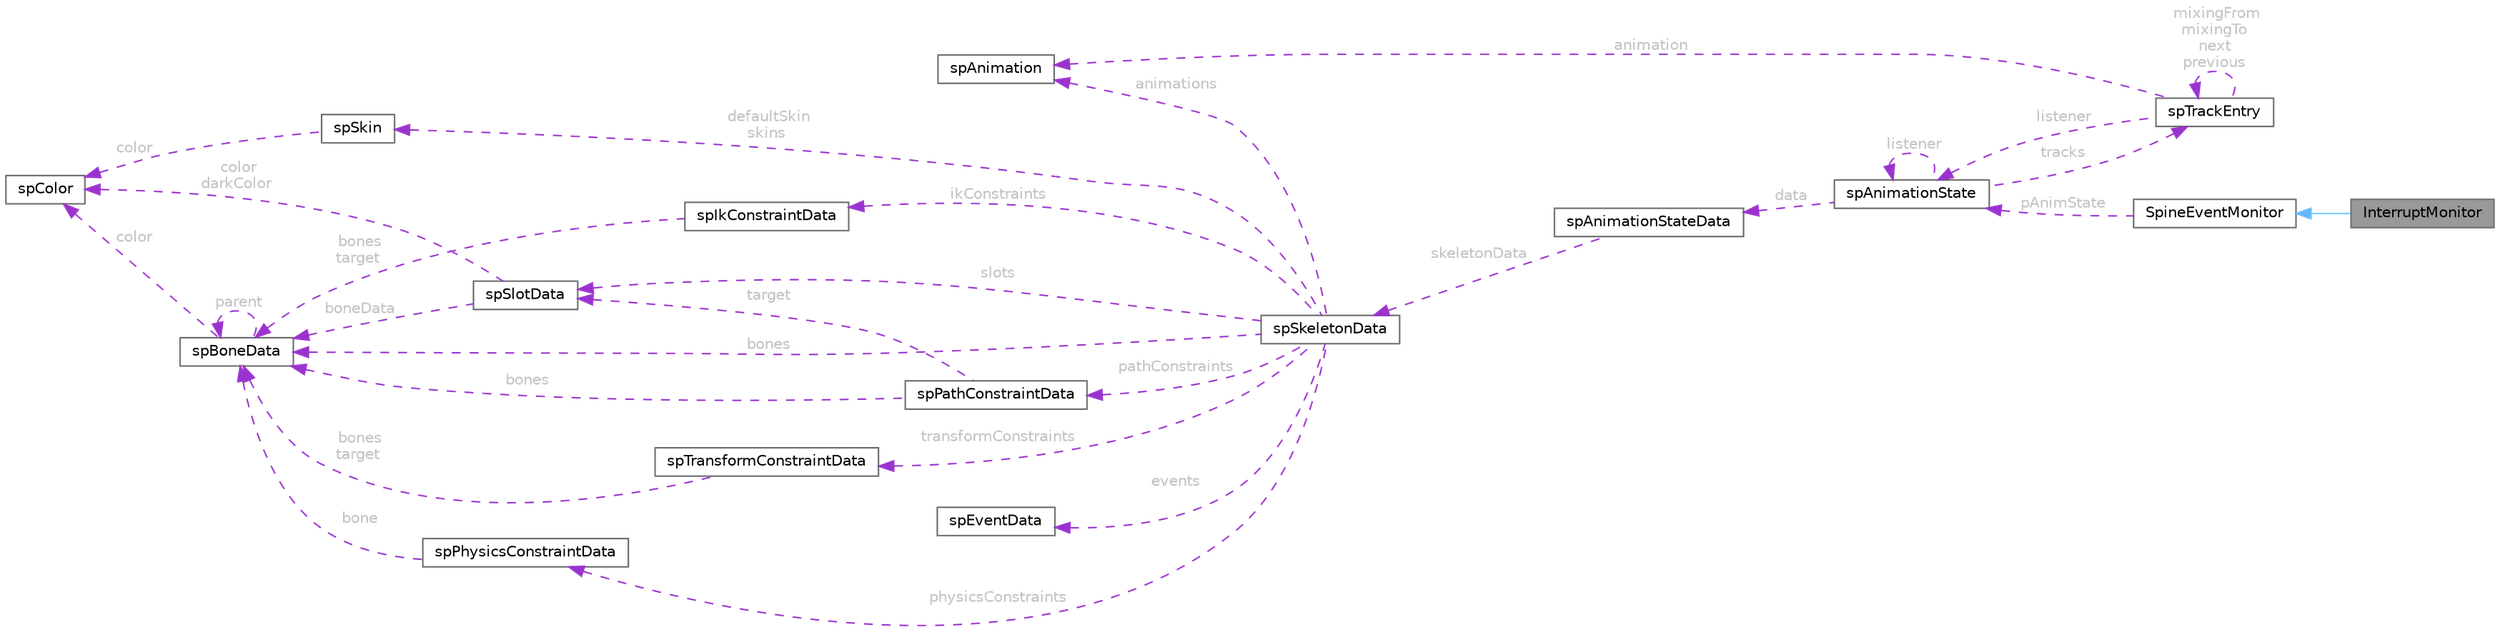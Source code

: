 digraph "InterruptMonitor"
{
 // LATEX_PDF_SIZE
  bgcolor="transparent";
  edge [fontname=Helvetica,fontsize=10,labelfontname=Helvetica,labelfontsize=10];
  node [fontname=Helvetica,fontsize=10,shape=box,height=0.2,width=0.4];
  rankdir="LR";
  Node1 [id="Node000001",label="InterruptMonitor",height=0.2,width=0.4,color="gray40", fillcolor="grey60", style="filled", fontcolor="black",tooltip=" "];
  Node2 -> Node1 [id="edge1_Node000001_Node000002",dir="back",color="steelblue1",style="solid",tooltip=" "];
  Node2 [id="Node000002",label="SpineEventMonitor",height=0.2,width=0.4,color="gray40", fillcolor="white", style="filled",URL="$class_spine_event_monitor.html",tooltip=" "];
  Node3 -> Node2 [id="edge2_Node000002_Node000003",dir="back",color="darkorchid3",style="dashed",tooltip=" ",label=" pAnimState",fontcolor="grey" ];
  Node3 [id="Node000003",label="spAnimationState",height=0.2,width=0.4,color="gray40", fillcolor="white", style="filled",URL="$structsp_animation_state.html",tooltip=" "];
  Node4 -> Node3 [id="edge3_Node000003_Node000004",dir="back",color="darkorchid3",style="dashed",tooltip=" ",label=" data",fontcolor="grey" ];
  Node4 [id="Node000004",label="spAnimationStateData",height=0.2,width=0.4,color="gray40", fillcolor="white", style="filled",URL="$structsp_animation_state_data.html",tooltip=" "];
  Node5 -> Node4 [id="edge4_Node000004_Node000005",dir="back",color="darkorchid3",style="dashed",tooltip=" ",label=" skeletonData",fontcolor="grey" ];
  Node5 [id="Node000005",label="spSkeletonData",height=0.2,width=0.4,color="gray40", fillcolor="white", style="filled",URL="$structsp_skeleton_data.html",tooltip=" "];
  Node6 -> Node5 [id="edge5_Node000005_Node000006",dir="back",color="darkorchid3",style="dashed",tooltip=" ",label=" bones",fontcolor="grey" ];
  Node6 [id="Node000006",label="spBoneData",height=0.2,width=0.4,color="gray40", fillcolor="white", style="filled",URL="$structsp_bone_data.html",tooltip=" "];
  Node6 -> Node6 [id="edge6_Node000006_Node000006",dir="back",color="darkorchid3",style="dashed",tooltip=" ",label=" parent",fontcolor="grey" ];
  Node7 -> Node6 [id="edge7_Node000006_Node000007",dir="back",color="darkorchid3",style="dashed",tooltip=" ",label=" color",fontcolor="grey" ];
  Node7 [id="Node000007",label="spColor",height=0.2,width=0.4,color="gray40", fillcolor="white", style="filled",URL="$structsp_color.html",tooltip=" "];
  Node8 -> Node5 [id="edge8_Node000005_Node000008",dir="back",color="darkorchid3",style="dashed",tooltip=" ",label=" slots",fontcolor="grey" ];
  Node8 [id="Node000008",label="spSlotData",height=0.2,width=0.4,color="gray40", fillcolor="white", style="filled",URL="$structsp_slot_data.html",tooltip=" "];
  Node6 -> Node8 [id="edge9_Node000008_Node000006",dir="back",color="darkorchid3",style="dashed",tooltip=" ",label=" boneData",fontcolor="grey" ];
  Node7 -> Node8 [id="edge10_Node000008_Node000007",dir="back",color="darkorchid3",style="dashed",tooltip=" ",label=" color\ndarkColor",fontcolor="grey" ];
  Node9 -> Node5 [id="edge11_Node000005_Node000009",dir="back",color="darkorchid3",style="dashed",tooltip=" ",label=" defaultSkin\nskins",fontcolor="grey" ];
  Node9 [id="Node000009",label="spSkin",height=0.2,width=0.4,color="gray40", fillcolor="white", style="filled",URL="$structsp_skin.html",tooltip=" "];
  Node7 -> Node9 [id="edge12_Node000009_Node000007",dir="back",color="darkorchid3",style="dashed",tooltip=" ",label=" color",fontcolor="grey" ];
  Node10 -> Node5 [id="edge13_Node000005_Node000010",dir="back",color="darkorchid3",style="dashed",tooltip=" ",label=" events",fontcolor="grey" ];
  Node10 [id="Node000010",label="spEventData",height=0.2,width=0.4,color="gray40", fillcolor="white", style="filled",URL="$structsp_event_data.html",tooltip=" "];
  Node11 -> Node5 [id="edge14_Node000005_Node000011",dir="back",color="darkorchid3",style="dashed",tooltip=" ",label=" animations",fontcolor="grey" ];
  Node11 [id="Node000011",label="spAnimation",height=0.2,width=0.4,color="gray40", fillcolor="white", style="filled",URL="$structsp_animation.html",tooltip=" "];
  Node12 -> Node5 [id="edge15_Node000005_Node000012",dir="back",color="darkorchid3",style="dashed",tooltip=" ",label=" ikConstraints",fontcolor="grey" ];
  Node12 [id="Node000012",label="spIkConstraintData",height=0.2,width=0.4,color="gray40", fillcolor="white", style="filled",URL="$structsp_ik_constraint_data.html",tooltip=" "];
  Node6 -> Node12 [id="edge16_Node000012_Node000006",dir="back",color="darkorchid3",style="dashed",tooltip=" ",label=" bones\ntarget",fontcolor="grey" ];
  Node13 -> Node5 [id="edge17_Node000005_Node000013",dir="back",color="darkorchid3",style="dashed",tooltip=" ",label=" transformConstraints",fontcolor="grey" ];
  Node13 [id="Node000013",label="spTransformConstraintData",height=0.2,width=0.4,color="gray40", fillcolor="white", style="filled",URL="$structsp_transform_constraint_data.html",tooltip=" "];
  Node6 -> Node13 [id="edge18_Node000013_Node000006",dir="back",color="darkorchid3",style="dashed",tooltip=" ",label=" bones\ntarget",fontcolor="grey" ];
  Node14 -> Node5 [id="edge19_Node000005_Node000014",dir="back",color="darkorchid3",style="dashed",tooltip=" ",label=" pathConstraints",fontcolor="grey" ];
  Node14 [id="Node000014",label="spPathConstraintData",height=0.2,width=0.4,color="gray40", fillcolor="white", style="filled",URL="$structsp_path_constraint_data.html",tooltip=" "];
  Node6 -> Node14 [id="edge20_Node000014_Node000006",dir="back",color="darkorchid3",style="dashed",tooltip=" ",label=" bones",fontcolor="grey" ];
  Node8 -> Node14 [id="edge21_Node000014_Node000008",dir="back",color="darkorchid3",style="dashed",tooltip=" ",label=" target",fontcolor="grey" ];
  Node15 -> Node5 [id="edge22_Node000005_Node000015",dir="back",color="darkorchid3",style="dashed",tooltip=" ",label=" physicsConstraints",fontcolor="grey" ];
  Node15 [id="Node000015",label="spPhysicsConstraintData",height=0.2,width=0.4,color="gray40", fillcolor="white", style="filled",URL="$structsp_physics_constraint_data.html",tooltip=" "];
  Node6 -> Node15 [id="edge23_Node000015_Node000006",dir="back",color="darkorchid3",style="dashed",tooltip=" ",label=" bone",fontcolor="grey" ];
  Node16 -> Node3 [id="edge24_Node000003_Node000016",dir="back",color="darkorchid3",style="dashed",tooltip=" ",label=" tracks",fontcolor="grey" ];
  Node16 [id="Node000016",label="spTrackEntry",height=0.2,width=0.4,color="gray40", fillcolor="white", style="filled",URL="$structsp_track_entry.html",tooltip=" "];
  Node11 -> Node16 [id="edge25_Node000016_Node000011",dir="back",color="darkorchid3",style="dashed",tooltip=" ",label=" animation",fontcolor="grey" ];
  Node16 -> Node16 [id="edge26_Node000016_Node000016",dir="back",color="darkorchid3",style="dashed",tooltip=" ",label=" mixingFrom\nmixingTo\nnext\nprevious",fontcolor="grey" ];
  Node3 -> Node16 [id="edge27_Node000016_Node000003",dir="back",color="darkorchid3",style="dashed",tooltip=" ",label=" listener",fontcolor="grey" ];
  Node3 -> Node3 [id="edge28_Node000003_Node000003",dir="back",color="darkorchid3",style="dashed",tooltip=" ",label=" listener",fontcolor="grey" ];
}
